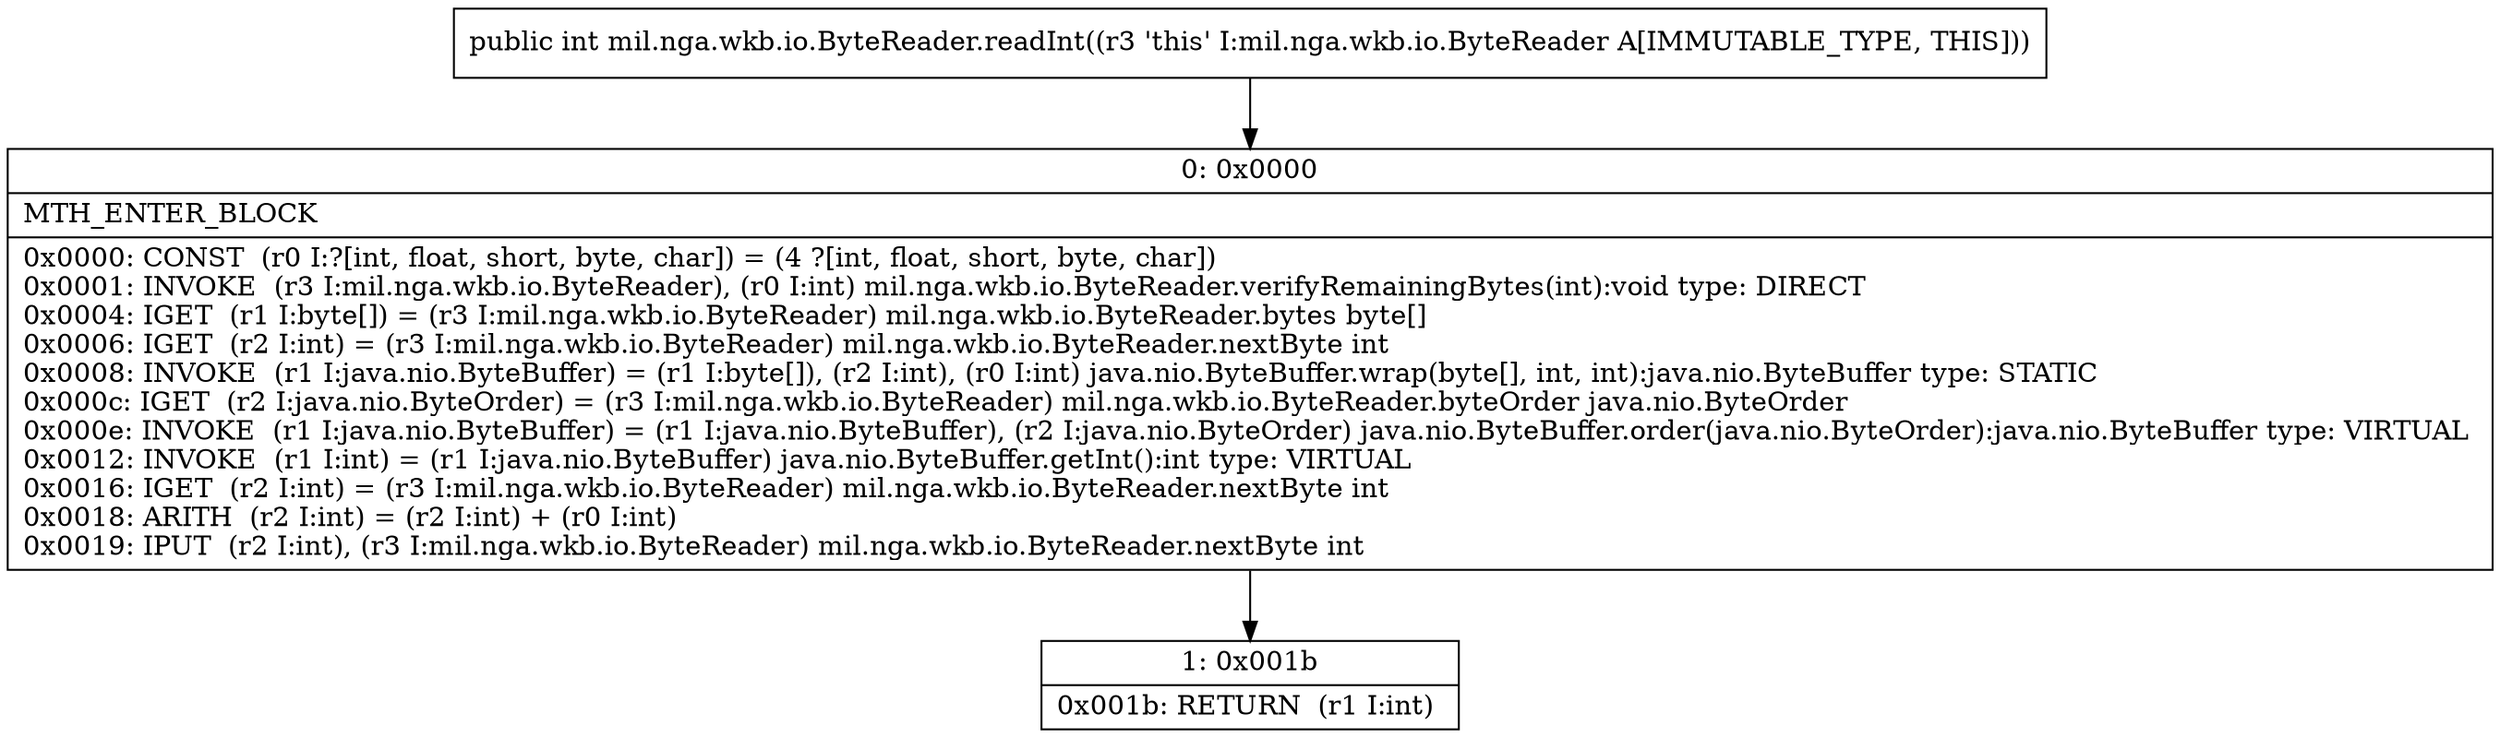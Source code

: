 digraph "CFG formil.nga.wkb.io.ByteReader.readInt()I" {
Node_0 [shape=record,label="{0\:\ 0x0000|MTH_ENTER_BLOCK\l|0x0000: CONST  (r0 I:?[int, float, short, byte, char]) = (4 ?[int, float, short, byte, char]) \l0x0001: INVOKE  (r3 I:mil.nga.wkb.io.ByteReader), (r0 I:int) mil.nga.wkb.io.ByteReader.verifyRemainingBytes(int):void type: DIRECT \l0x0004: IGET  (r1 I:byte[]) = (r3 I:mil.nga.wkb.io.ByteReader) mil.nga.wkb.io.ByteReader.bytes byte[] \l0x0006: IGET  (r2 I:int) = (r3 I:mil.nga.wkb.io.ByteReader) mil.nga.wkb.io.ByteReader.nextByte int \l0x0008: INVOKE  (r1 I:java.nio.ByteBuffer) = (r1 I:byte[]), (r2 I:int), (r0 I:int) java.nio.ByteBuffer.wrap(byte[], int, int):java.nio.ByteBuffer type: STATIC \l0x000c: IGET  (r2 I:java.nio.ByteOrder) = (r3 I:mil.nga.wkb.io.ByteReader) mil.nga.wkb.io.ByteReader.byteOrder java.nio.ByteOrder \l0x000e: INVOKE  (r1 I:java.nio.ByteBuffer) = (r1 I:java.nio.ByteBuffer), (r2 I:java.nio.ByteOrder) java.nio.ByteBuffer.order(java.nio.ByteOrder):java.nio.ByteBuffer type: VIRTUAL \l0x0012: INVOKE  (r1 I:int) = (r1 I:java.nio.ByteBuffer) java.nio.ByteBuffer.getInt():int type: VIRTUAL \l0x0016: IGET  (r2 I:int) = (r3 I:mil.nga.wkb.io.ByteReader) mil.nga.wkb.io.ByteReader.nextByte int \l0x0018: ARITH  (r2 I:int) = (r2 I:int) + (r0 I:int) \l0x0019: IPUT  (r2 I:int), (r3 I:mil.nga.wkb.io.ByteReader) mil.nga.wkb.io.ByteReader.nextByte int \l}"];
Node_1 [shape=record,label="{1\:\ 0x001b|0x001b: RETURN  (r1 I:int) \l}"];
MethodNode[shape=record,label="{public int mil.nga.wkb.io.ByteReader.readInt((r3 'this' I:mil.nga.wkb.io.ByteReader A[IMMUTABLE_TYPE, THIS])) }"];
MethodNode -> Node_0;
Node_0 -> Node_1;
}

